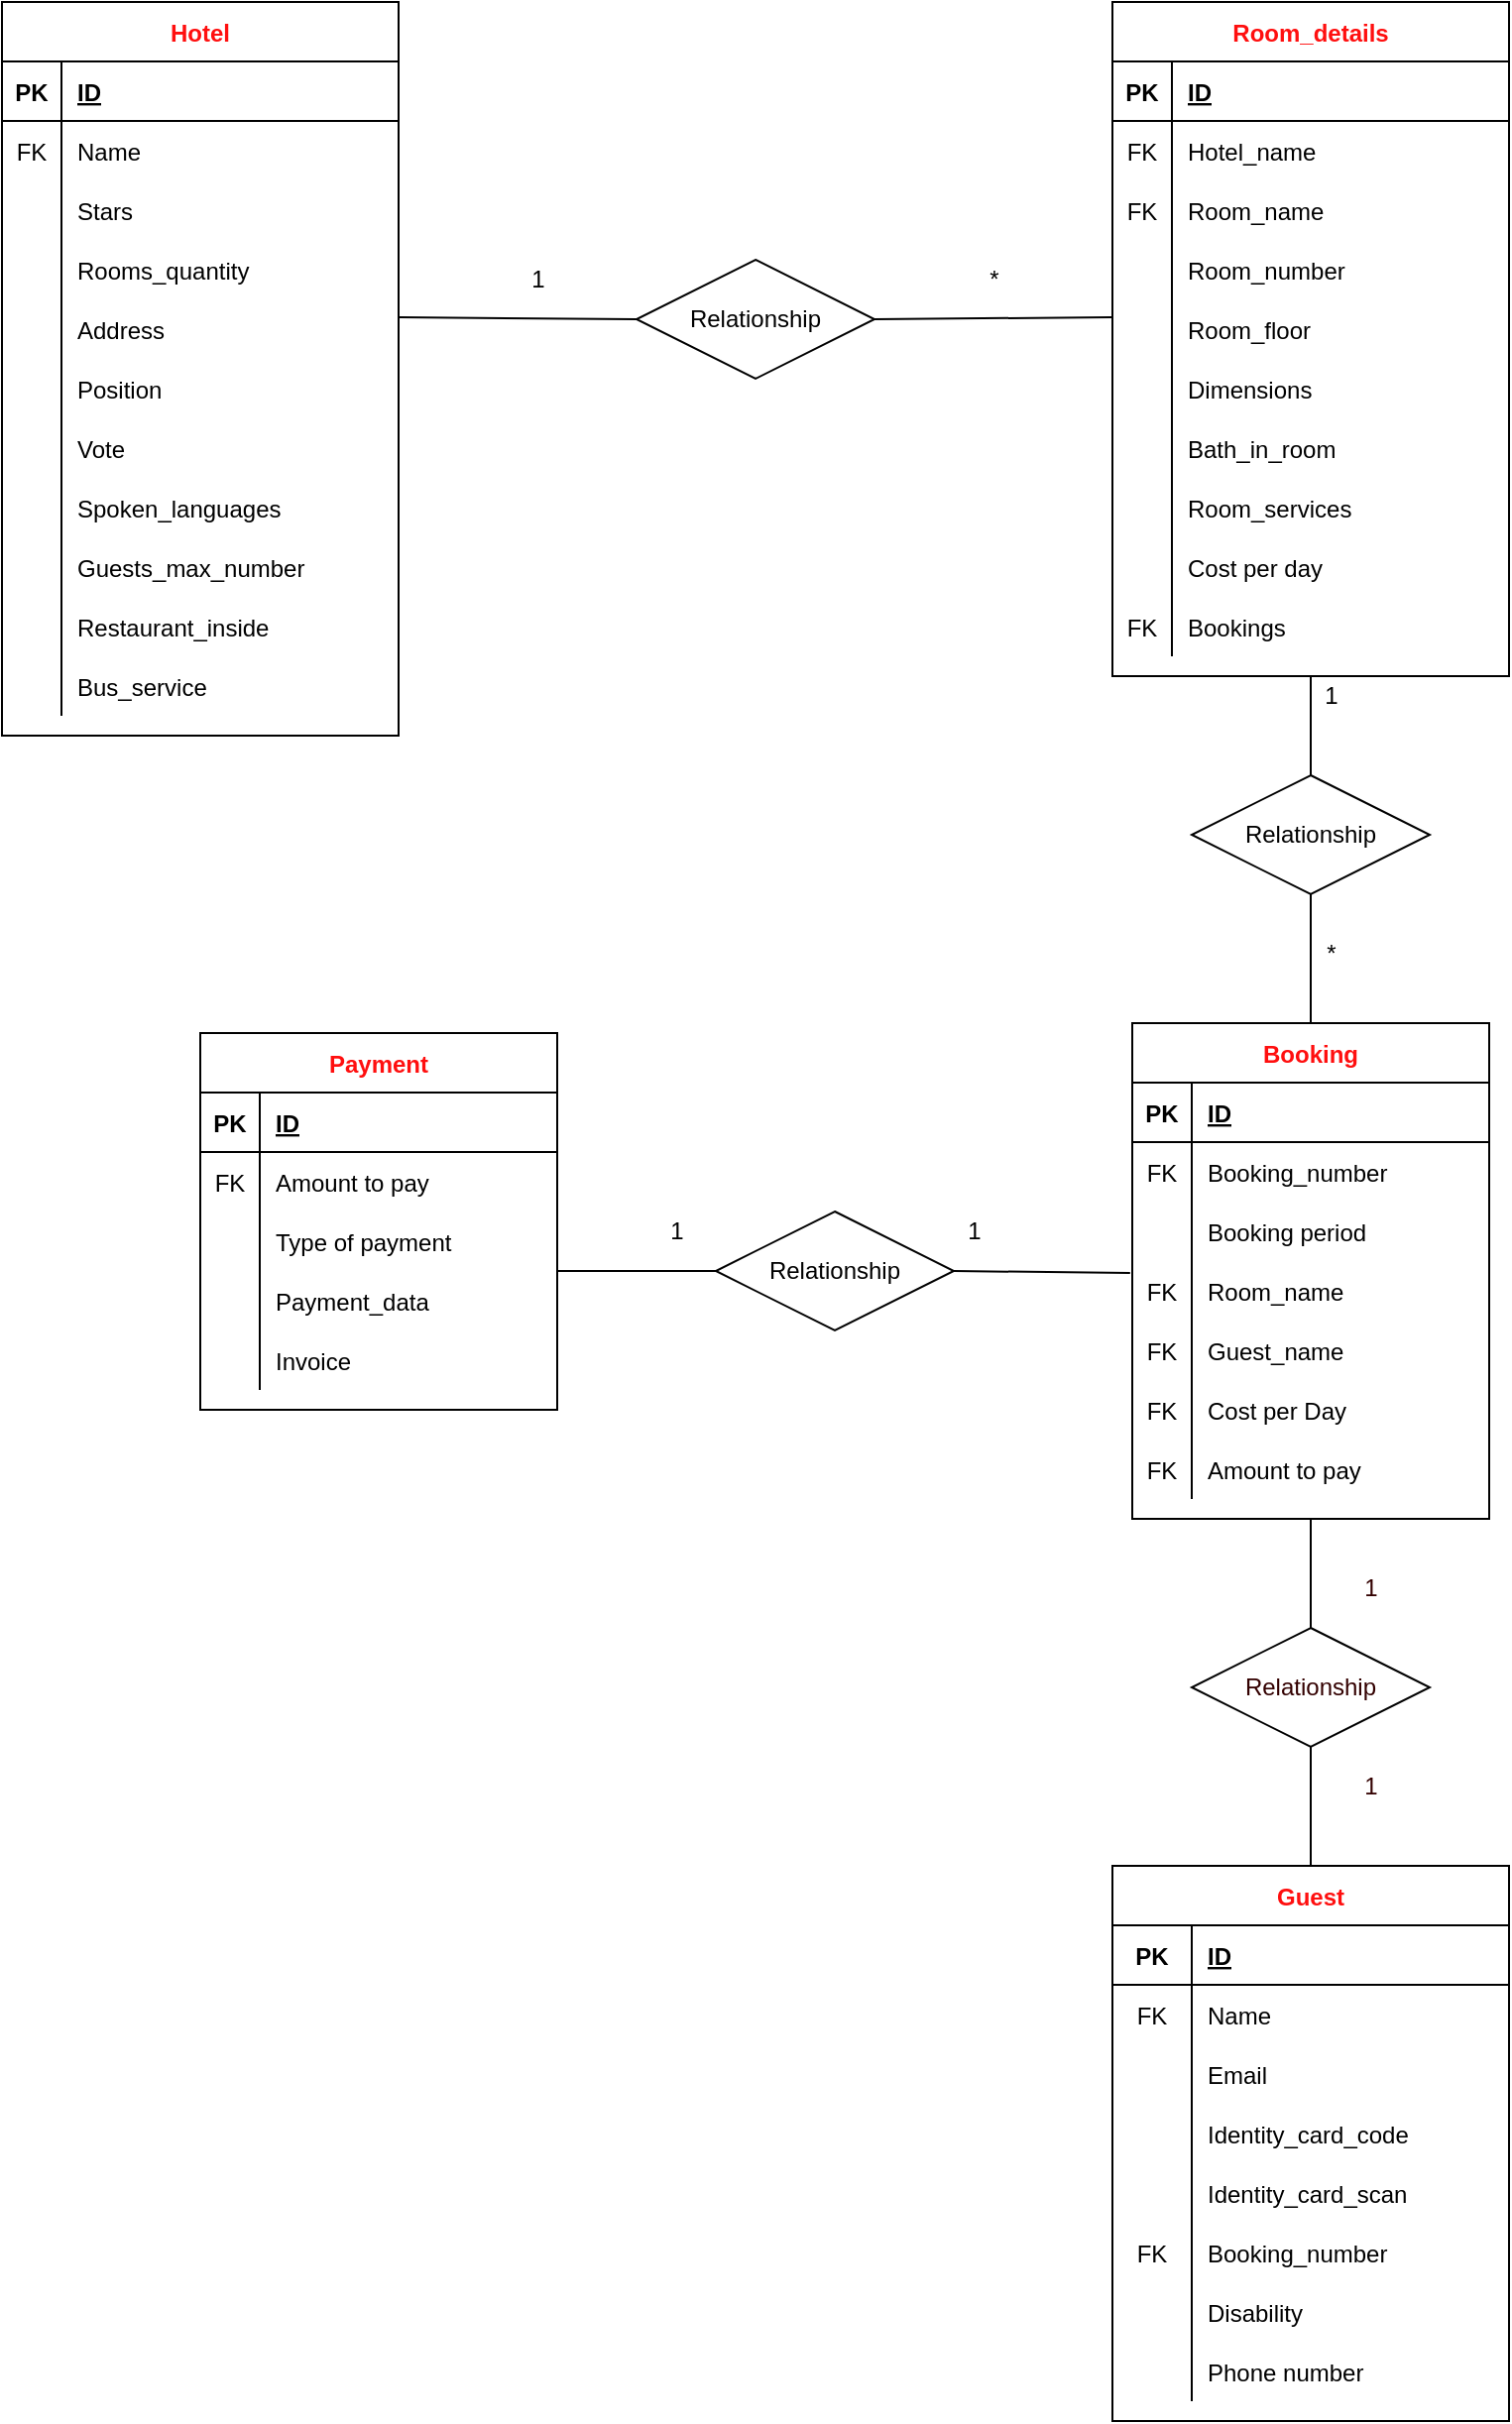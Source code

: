 <mxfile version="14.2.9" type="google"><diagram id="NxVf4llHokekEg0ol7ds" name="Page-1"><mxGraphModel dx="808" dy="635" grid="1" gridSize="10" guides="1" tooltips="1" connect="1" arrows="1" fold="1" page="1" pageScale="1" pageWidth="827" pageHeight="1169" math="0" shadow="0"><root><mxCell id="0"/><mxCell id="1" parent="0"/><mxCell id="30-Cv6k3GX9B3iFxKoe_-14" value="Hotel" style="shape=table;startSize=30;container=1;collapsible=1;childLayout=tableLayout;fixedRows=1;rowLines=0;fontStyle=1;align=center;resizeLast=1;fontColor=#FF0F0F;" vertex="1" parent="1"><mxGeometry x="40" y="160" width="200" height="370" as="geometry"/></mxCell><mxCell id="30-Cv6k3GX9B3iFxKoe_-15" value="" style="shape=partialRectangle;collapsible=0;dropTarget=0;pointerEvents=0;fillColor=none;top=0;left=0;bottom=1;right=0;points=[[0,0.5],[1,0.5]];portConstraint=eastwest;" vertex="1" parent="30-Cv6k3GX9B3iFxKoe_-14"><mxGeometry y="30" width="200" height="30" as="geometry"/></mxCell><mxCell id="30-Cv6k3GX9B3iFxKoe_-16" value="PK" style="shape=partialRectangle;connectable=0;fillColor=none;top=0;left=0;bottom=0;right=0;fontStyle=1;overflow=hidden;" vertex="1" parent="30-Cv6k3GX9B3iFxKoe_-15"><mxGeometry width="30" height="30" as="geometry"/></mxCell><mxCell id="30-Cv6k3GX9B3iFxKoe_-17" value="ID" style="shape=partialRectangle;connectable=0;fillColor=none;top=0;left=0;bottom=0;right=0;align=left;spacingLeft=6;fontStyle=5;overflow=hidden;" vertex="1" parent="30-Cv6k3GX9B3iFxKoe_-15"><mxGeometry x="30" width="170" height="30" as="geometry"/></mxCell><mxCell id="30-Cv6k3GX9B3iFxKoe_-18" value="" style="shape=partialRectangle;collapsible=0;dropTarget=0;pointerEvents=0;fillColor=none;top=0;left=0;bottom=0;right=0;points=[[0,0.5],[1,0.5]];portConstraint=eastwest;" vertex="1" parent="30-Cv6k3GX9B3iFxKoe_-14"><mxGeometry y="60" width="200" height="30" as="geometry"/></mxCell><mxCell id="30-Cv6k3GX9B3iFxKoe_-19" value="FK" style="shape=partialRectangle;connectable=0;fillColor=none;top=0;left=0;bottom=0;right=0;editable=1;overflow=hidden;" vertex="1" parent="30-Cv6k3GX9B3iFxKoe_-18"><mxGeometry width="30" height="30" as="geometry"/></mxCell><mxCell id="30-Cv6k3GX9B3iFxKoe_-20" value="Name" style="shape=partialRectangle;connectable=0;fillColor=none;top=0;left=0;bottom=0;right=0;align=left;spacingLeft=6;overflow=hidden;" vertex="1" parent="30-Cv6k3GX9B3iFxKoe_-18"><mxGeometry x="30" width="170" height="30" as="geometry"/></mxCell><mxCell id="30-Cv6k3GX9B3iFxKoe_-45" value="" style="shape=partialRectangle;collapsible=0;dropTarget=0;pointerEvents=0;fillColor=none;top=0;left=0;bottom=0;right=0;points=[[0,0.5],[1,0.5]];portConstraint=eastwest;" vertex="1" parent="30-Cv6k3GX9B3iFxKoe_-14"><mxGeometry y="90" width="200" height="30" as="geometry"/></mxCell><mxCell id="30-Cv6k3GX9B3iFxKoe_-46" value="" style="shape=partialRectangle;connectable=0;fillColor=none;top=0;left=0;bottom=0;right=0;editable=1;overflow=hidden;" vertex="1" parent="30-Cv6k3GX9B3iFxKoe_-45"><mxGeometry width="30" height="30" as="geometry"/></mxCell><mxCell id="30-Cv6k3GX9B3iFxKoe_-47" value="Stars" style="shape=partialRectangle;connectable=0;fillColor=none;top=0;left=0;bottom=0;right=0;align=left;spacingLeft=6;overflow=hidden;" vertex="1" parent="30-Cv6k3GX9B3iFxKoe_-45"><mxGeometry x="30" width="170" height="30" as="geometry"/></mxCell><mxCell id="30-Cv6k3GX9B3iFxKoe_-21" value="" style="shape=partialRectangle;collapsible=0;dropTarget=0;pointerEvents=0;fillColor=none;top=0;left=0;bottom=0;right=0;points=[[0,0.5],[1,0.5]];portConstraint=eastwest;" vertex="1" parent="30-Cv6k3GX9B3iFxKoe_-14"><mxGeometry y="120" width="200" height="30" as="geometry"/></mxCell><mxCell id="30-Cv6k3GX9B3iFxKoe_-22" value="" style="shape=partialRectangle;connectable=0;fillColor=none;top=0;left=0;bottom=0;right=0;editable=1;overflow=hidden;" vertex="1" parent="30-Cv6k3GX9B3iFxKoe_-21"><mxGeometry width="30" height="30" as="geometry"/></mxCell><mxCell id="30-Cv6k3GX9B3iFxKoe_-23" value="Rooms_quantity" style="shape=partialRectangle;connectable=0;fillColor=none;top=0;left=0;bottom=0;right=0;align=left;spacingLeft=6;overflow=hidden;" vertex="1" parent="30-Cv6k3GX9B3iFxKoe_-21"><mxGeometry x="30" width="170" height="30" as="geometry"/></mxCell><mxCell id="30-Cv6k3GX9B3iFxKoe_-24" value="" style="shape=partialRectangle;collapsible=0;dropTarget=0;pointerEvents=0;fillColor=none;top=0;left=0;bottom=0;right=0;points=[[0,0.5],[1,0.5]];portConstraint=eastwest;" vertex="1" parent="30-Cv6k3GX9B3iFxKoe_-14"><mxGeometry y="150" width="200" height="30" as="geometry"/></mxCell><mxCell id="30-Cv6k3GX9B3iFxKoe_-25" value="" style="shape=partialRectangle;connectable=0;fillColor=none;top=0;left=0;bottom=0;right=0;editable=1;overflow=hidden;" vertex="1" parent="30-Cv6k3GX9B3iFxKoe_-24"><mxGeometry width="30" height="30" as="geometry"/></mxCell><mxCell id="30-Cv6k3GX9B3iFxKoe_-26" value="Address" style="shape=partialRectangle;connectable=0;fillColor=none;top=0;left=0;bottom=0;right=0;align=left;spacingLeft=6;overflow=hidden;" vertex="1" parent="30-Cv6k3GX9B3iFxKoe_-24"><mxGeometry x="30" width="170" height="30" as="geometry"/></mxCell><mxCell id="30-Cv6k3GX9B3iFxKoe_-36" value="" style="shape=partialRectangle;collapsible=0;dropTarget=0;pointerEvents=0;fillColor=none;top=0;left=0;bottom=0;right=0;points=[[0,0.5],[1,0.5]];portConstraint=eastwest;" vertex="1" parent="30-Cv6k3GX9B3iFxKoe_-14"><mxGeometry y="180" width="200" height="30" as="geometry"/></mxCell><mxCell id="30-Cv6k3GX9B3iFxKoe_-37" value="" style="shape=partialRectangle;connectable=0;fillColor=none;top=0;left=0;bottom=0;right=0;editable=1;overflow=hidden;" vertex="1" parent="30-Cv6k3GX9B3iFxKoe_-36"><mxGeometry width="30" height="30" as="geometry"/></mxCell><mxCell id="30-Cv6k3GX9B3iFxKoe_-38" value="Position" style="shape=partialRectangle;connectable=0;fillColor=none;top=0;left=0;bottom=0;right=0;align=left;spacingLeft=6;overflow=hidden;" vertex="1" parent="30-Cv6k3GX9B3iFxKoe_-36"><mxGeometry x="30" width="170" height="30" as="geometry"/></mxCell><mxCell id="30-Cv6k3GX9B3iFxKoe_-27" value="" style="shape=partialRectangle;collapsible=0;dropTarget=0;pointerEvents=0;fillColor=none;top=0;left=0;bottom=0;right=0;points=[[0,0.5],[1,0.5]];portConstraint=eastwest;" vertex="1" parent="30-Cv6k3GX9B3iFxKoe_-14"><mxGeometry y="210" width="200" height="30" as="geometry"/></mxCell><mxCell id="30-Cv6k3GX9B3iFxKoe_-28" value="" style="shape=partialRectangle;connectable=0;fillColor=none;top=0;left=0;bottom=0;right=0;editable=1;overflow=hidden;" vertex="1" parent="30-Cv6k3GX9B3iFxKoe_-27"><mxGeometry width="30" height="30" as="geometry"/></mxCell><mxCell id="30-Cv6k3GX9B3iFxKoe_-29" value="Vote" style="shape=partialRectangle;connectable=0;fillColor=none;top=0;left=0;bottom=0;right=0;align=left;spacingLeft=6;overflow=hidden;" vertex="1" parent="30-Cv6k3GX9B3iFxKoe_-27"><mxGeometry x="30" width="170" height="30" as="geometry"/></mxCell><mxCell id="30-Cv6k3GX9B3iFxKoe_-30" value="" style="shape=partialRectangle;collapsible=0;dropTarget=0;pointerEvents=0;fillColor=none;top=0;left=0;bottom=0;right=0;points=[[0,0.5],[1,0.5]];portConstraint=eastwest;" vertex="1" parent="30-Cv6k3GX9B3iFxKoe_-14"><mxGeometry y="240" width="200" height="30" as="geometry"/></mxCell><mxCell id="30-Cv6k3GX9B3iFxKoe_-31" value="" style="shape=partialRectangle;connectable=0;fillColor=none;top=0;left=0;bottom=0;right=0;editable=1;overflow=hidden;" vertex="1" parent="30-Cv6k3GX9B3iFxKoe_-30"><mxGeometry width="30" height="30" as="geometry"/></mxCell><mxCell id="30-Cv6k3GX9B3iFxKoe_-32" value="Spoken_languages" style="shape=partialRectangle;connectable=0;fillColor=none;top=0;left=0;bottom=0;right=0;align=left;spacingLeft=6;overflow=hidden;" vertex="1" parent="30-Cv6k3GX9B3iFxKoe_-30"><mxGeometry x="30" width="170" height="30" as="geometry"/></mxCell><mxCell id="30-Cv6k3GX9B3iFxKoe_-33" value="" style="shape=partialRectangle;collapsible=0;dropTarget=0;pointerEvents=0;fillColor=none;top=0;left=0;bottom=0;right=0;points=[[0,0.5],[1,0.5]];portConstraint=eastwest;" vertex="1" parent="30-Cv6k3GX9B3iFxKoe_-14"><mxGeometry y="270" width="200" height="30" as="geometry"/></mxCell><mxCell id="30-Cv6k3GX9B3iFxKoe_-34" value="" style="shape=partialRectangle;connectable=0;fillColor=none;top=0;left=0;bottom=0;right=0;editable=1;overflow=hidden;" vertex="1" parent="30-Cv6k3GX9B3iFxKoe_-33"><mxGeometry width="30" height="30" as="geometry"/></mxCell><mxCell id="30-Cv6k3GX9B3iFxKoe_-35" value="Guests_max_number" style="shape=partialRectangle;connectable=0;fillColor=none;top=0;left=0;bottom=0;right=0;align=left;spacingLeft=6;overflow=hidden;" vertex="1" parent="30-Cv6k3GX9B3iFxKoe_-33"><mxGeometry x="30" width="170" height="30" as="geometry"/></mxCell><mxCell id="30-Cv6k3GX9B3iFxKoe_-39" value="" style="shape=partialRectangle;collapsible=0;dropTarget=0;pointerEvents=0;fillColor=none;top=0;left=0;bottom=0;right=0;points=[[0,0.5],[1,0.5]];portConstraint=eastwest;" vertex="1" parent="30-Cv6k3GX9B3iFxKoe_-14"><mxGeometry y="300" width="200" height="30" as="geometry"/></mxCell><mxCell id="30-Cv6k3GX9B3iFxKoe_-40" value="" style="shape=partialRectangle;connectable=0;fillColor=none;top=0;left=0;bottom=0;right=0;editable=1;overflow=hidden;" vertex="1" parent="30-Cv6k3GX9B3iFxKoe_-39"><mxGeometry width="30" height="30" as="geometry"/></mxCell><mxCell id="30-Cv6k3GX9B3iFxKoe_-41" value="Restaurant_inside" style="shape=partialRectangle;connectable=0;fillColor=none;top=0;left=0;bottom=0;right=0;align=left;spacingLeft=6;overflow=hidden;" vertex="1" parent="30-Cv6k3GX9B3iFxKoe_-39"><mxGeometry x="30" width="170" height="30" as="geometry"/></mxCell><mxCell id="30-Cv6k3GX9B3iFxKoe_-42" value="" style="shape=partialRectangle;collapsible=0;dropTarget=0;pointerEvents=0;fillColor=none;top=0;left=0;bottom=0;right=0;points=[[0,0.5],[1,0.5]];portConstraint=eastwest;" vertex="1" parent="30-Cv6k3GX9B3iFxKoe_-14"><mxGeometry y="330" width="200" height="30" as="geometry"/></mxCell><mxCell id="30-Cv6k3GX9B3iFxKoe_-43" value="" style="shape=partialRectangle;connectable=0;fillColor=none;top=0;left=0;bottom=0;right=0;editable=1;overflow=hidden;" vertex="1" parent="30-Cv6k3GX9B3iFxKoe_-42"><mxGeometry width="30" height="30" as="geometry"/></mxCell><mxCell id="30-Cv6k3GX9B3iFxKoe_-44" value="Bus_service" style="shape=partialRectangle;connectable=0;fillColor=none;top=0;left=0;bottom=0;right=0;align=left;spacingLeft=6;overflow=hidden;" vertex="1" parent="30-Cv6k3GX9B3iFxKoe_-42"><mxGeometry x="30" width="170" height="30" as="geometry"/></mxCell><mxCell id="30-Cv6k3GX9B3iFxKoe_-108" style="edgeStyle=none;rounded=0;orthogonalLoop=1;jettySize=auto;html=1;exitX=0.5;exitY=1;exitDx=0;exitDy=0;entryX=0.5;entryY=0;entryDx=0;entryDy=0;endArrow=none;endFill=0;" edge="1" parent="1" source="30-Cv6k3GX9B3iFxKoe_-48" target="30-Cv6k3GX9B3iFxKoe_-107"><mxGeometry relative="1" as="geometry"/></mxCell><mxCell id="30-Cv6k3GX9B3iFxKoe_-48" value="Room_details" style="shape=table;startSize=30;container=1;collapsible=1;childLayout=tableLayout;fixedRows=1;rowLines=0;fontStyle=1;align=center;resizeLast=1;fontColor=#FF0F0F;" vertex="1" parent="1"><mxGeometry x="600" y="160" width="200" height="340" as="geometry"/></mxCell><mxCell id="30-Cv6k3GX9B3iFxKoe_-49" value="" style="shape=partialRectangle;collapsible=0;dropTarget=0;pointerEvents=0;fillColor=none;top=0;left=0;bottom=1;right=0;points=[[0,0.5],[1,0.5]];portConstraint=eastwest;" vertex="1" parent="30-Cv6k3GX9B3iFxKoe_-48"><mxGeometry y="30" width="200" height="30" as="geometry"/></mxCell><mxCell id="30-Cv6k3GX9B3iFxKoe_-50" value="PK" style="shape=partialRectangle;connectable=0;fillColor=none;top=0;left=0;bottom=0;right=0;fontStyle=1;overflow=hidden;" vertex="1" parent="30-Cv6k3GX9B3iFxKoe_-49"><mxGeometry width="30" height="30" as="geometry"/></mxCell><mxCell id="30-Cv6k3GX9B3iFxKoe_-51" value="ID" style="shape=partialRectangle;connectable=0;fillColor=none;top=0;left=0;bottom=0;right=0;align=left;spacingLeft=6;fontStyle=5;overflow=hidden;" vertex="1" parent="30-Cv6k3GX9B3iFxKoe_-49"><mxGeometry x="30" width="170" height="30" as="geometry"/></mxCell><mxCell id="30-Cv6k3GX9B3iFxKoe_-52" value="" style="shape=partialRectangle;collapsible=0;dropTarget=0;pointerEvents=0;fillColor=none;top=0;left=0;bottom=0;right=0;points=[[0,0.5],[1,0.5]];portConstraint=eastwest;" vertex="1" parent="30-Cv6k3GX9B3iFxKoe_-48"><mxGeometry y="60" width="200" height="30" as="geometry"/></mxCell><mxCell id="30-Cv6k3GX9B3iFxKoe_-53" value="FK" style="shape=partialRectangle;connectable=0;fillColor=none;top=0;left=0;bottom=0;right=0;editable=1;overflow=hidden;" vertex="1" parent="30-Cv6k3GX9B3iFxKoe_-52"><mxGeometry width="30" height="30" as="geometry"/></mxCell><mxCell id="30-Cv6k3GX9B3iFxKoe_-54" value="Hotel_name" style="shape=partialRectangle;connectable=0;fillColor=none;top=0;left=0;bottom=0;right=0;align=left;spacingLeft=6;overflow=hidden;" vertex="1" parent="30-Cv6k3GX9B3iFxKoe_-52"><mxGeometry x="30" width="170" height="30" as="geometry"/></mxCell><mxCell id="30-Cv6k3GX9B3iFxKoe_-55" value="" style="shape=partialRectangle;collapsible=0;dropTarget=0;pointerEvents=0;fillColor=none;top=0;left=0;bottom=0;right=0;points=[[0,0.5],[1,0.5]];portConstraint=eastwest;" vertex="1" parent="30-Cv6k3GX9B3iFxKoe_-48"><mxGeometry y="90" width="200" height="30" as="geometry"/></mxCell><mxCell id="30-Cv6k3GX9B3iFxKoe_-56" value="FK" style="shape=partialRectangle;connectable=0;fillColor=none;top=0;left=0;bottom=0;right=0;editable=1;overflow=hidden;" vertex="1" parent="30-Cv6k3GX9B3iFxKoe_-55"><mxGeometry width="30" height="30" as="geometry"/></mxCell><mxCell id="30-Cv6k3GX9B3iFxKoe_-57" value="Room_name" style="shape=partialRectangle;connectable=0;fillColor=none;top=0;left=0;bottom=0;right=0;align=left;spacingLeft=6;overflow=hidden;" vertex="1" parent="30-Cv6k3GX9B3iFxKoe_-55"><mxGeometry x="30" width="170" height="30" as="geometry"/></mxCell><mxCell id="30-Cv6k3GX9B3iFxKoe_-58" value="" style="shape=partialRectangle;collapsible=0;dropTarget=0;pointerEvents=0;fillColor=none;top=0;left=0;bottom=0;right=0;points=[[0,0.5],[1,0.5]];portConstraint=eastwest;" vertex="1" parent="30-Cv6k3GX9B3iFxKoe_-48"><mxGeometry y="120" width="200" height="30" as="geometry"/></mxCell><mxCell id="30-Cv6k3GX9B3iFxKoe_-59" value="" style="shape=partialRectangle;connectable=0;fillColor=none;top=0;left=0;bottom=0;right=0;editable=1;overflow=hidden;" vertex="1" parent="30-Cv6k3GX9B3iFxKoe_-58"><mxGeometry width="30" height="30" as="geometry"/></mxCell><mxCell id="30-Cv6k3GX9B3iFxKoe_-60" value="Room_number" style="shape=partialRectangle;connectable=0;fillColor=none;top=0;left=0;bottom=0;right=0;align=left;spacingLeft=6;overflow=hidden;" vertex="1" parent="30-Cv6k3GX9B3iFxKoe_-58"><mxGeometry x="30" width="170" height="30" as="geometry"/></mxCell><mxCell id="30-Cv6k3GX9B3iFxKoe_-61" value="" style="shape=partialRectangle;collapsible=0;dropTarget=0;pointerEvents=0;fillColor=none;top=0;left=0;bottom=0;right=0;points=[[0,0.5],[1,0.5]];portConstraint=eastwest;" vertex="1" parent="30-Cv6k3GX9B3iFxKoe_-48"><mxGeometry y="150" width="200" height="30" as="geometry"/></mxCell><mxCell id="30-Cv6k3GX9B3iFxKoe_-62" value="" style="shape=partialRectangle;connectable=0;fillColor=none;top=0;left=0;bottom=0;right=0;editable=1;overflow=hidden;" vertex="1" parent="30-Cv6k3GX9B3iFxKoe_-61"><mxGeometry width="30" height="30" as="geometry"/></mxCell><mxCell id="30-Cv6k3GX9B3iFxKoe_-63" value="Room_floor" style="shape=partialRectangle;connectable=0;fillColor=none;top=0;left=0;bottom=0;right=0;align=left;spacingLeft=6;overflow=hidden;" vertex="1" parent="30-Cv6k3GX9B3iFxKoe_-61"><mxGeometry x="30" width="170" height="30" as="geometry"/></mxCell><mxCell id="30-Cv6k3GX9B3iFxKoe_-64" value="" style="shape=partialRectangle;collapsible=0;dropTarget=0;pointerEvents=0;fillColor=none;top=0;left=0;bottom=0;right=0;points=[[0,0.5],[1,0.5]];portConstraint=eastwest;" vertex="1" parent="30-Cv6k3GX9B3iFxKoe_-48"><mxGeometry y="180" width="200" height="30" as="geometry"/></mxCell><mxCell id="30-Cv6k3GX9B3iFxKoe_-65" value="" style="shape=partialRectangle;connectable=0;fillColor=none;top=0;left=0;bottom=0;right=0;editable=1;overflow=hidden;" vertex="1" parent="30-Cv6k3GX9B3iFxKoe_-64"><mxGeometry width="30" height="30" as="geometry"/></mxCell><mxCell id="30-Cv6k3GX9B3iFxKoe_-66" value="Dimensions" style="shape=partialRectangle;connectable=0;fillColor=none;top=0;left=0;bottom=0;right=0;align=left;spacingLeft=6;overflow=hidden;" vertex="1" parent="30-Cv6k3GX9B3iFxKoe_-64"><mxGeometry x="30" width="170" height="30" as="geometry"/></mxCell><mxCell id="30-Cv6k3GX9B3iFxKoe_-67" value="" style="shape=partialRectangle;collapsible=0;dropTarget=0;pointerEvents=0;fillColor=none;top=0;left=0;bottom=0;right=0;points=[[0,0.5],[1,0.5]];portConstraint=eastwest;" vertex="1" parent="30-Cv6k3GX9B3iFxKoe_-48"><mxGeometry y="210" width="200" height="30" as="geometry"/></mxCell><mxCell id="30-Cv6k3GX9B3iFxKoe_-68" value="" style="shape=partialRectangle;connectable=0;fillColor=none;top=0;left=0;bottom=0;right=0;editable=1;overflow=hidden;" vertex="1" parent="30-Cv6k3GX9B3iFxKoe_-67"><mxGeometry width="30" height="30" as="geometry"/></mxCell><mxCell id="30-Cv6k3GX9B3iFxKoe_-69" value="Bath_in_room" style="shape=partialRectangle;connectable=0;fillColor=none;top=0;left=0;bottom=0;right=0;align=left;spacingLeft=6;overflow=hidden;" vertex="1" parent="30-Cv6k3GX9B3iFxKoe_-67"><mxGeometry x="30" width="170" height="30" as="geometry"/></mxCell><mxCell id="30-Cv6k3GX9B3iFxKoe_-70" value="" style="shape=partialRectangle;collapsible=0;dropTarget=0;pointerEvents=0;fillColor=none;top=0;left=0;bottom=0;right=0;points=[[0,0.5],[1,0.5]];portConstraint=eastwest;" vertex="1" parent="30-Cv6k3GX9B3iFxKoe_-48"><mxGeometry y="240" width="200" height="30" as="geometry"/></mxCell><mxCell id="30-Cv6k3GX9B3iFxKoe_-71" value="" style="shape=partialRectangle;connectable=0;fillColor=none;top=0;left=0;bottom=0;right=0;editable=1;overflow=hidden;" vertex="1" parent="30-Cv6k3GX9B3iFxKoe_-70"><mxGeometry width="30" height="30" as="geometry"/></mxCell><mxCell id="30-Cv6k3GX9B3iFxKoe_-72" value="Room_services" style="shape=partialRectangle;connectable=0;fillColor=none;top=0;left=0;bottom=0;right=0;align=left;spacingLeft=6;overflow=hidden;" vertex="1" parent="30-Cv6k3GX9B3iFxKoe_-70"><mxGeometry x="30" width="170" height="30" as="geometry"/></mxCell><mxCell id="30-Cv6k3GX9B3iFxKoe_-173" value="" style="shape=partialRectangle;collapsible=0;dropTarget=0;pointerEvents=0;fillColor=none;top=0;left=0;bottom=0;right=0;points=[[0,0.5],[1,0.5]];portConstraint=eastwest;" vertex="1" parent="30-Cv6k3GX9B3iFxKoe_-48"><mxGeometry y="270" width="200" height="30" as="geometry"/></mxCell><mxCell id="30-Cv6k3GX9B3iFxKoe_-174" value="" style="shape=partialRectangle;connectable=0;fillColor=none;top=0;left=0;bottom=0;right=0;editable=1;overflow=hidden;" vertex="1" parent="30-Cv6k3GX9B3iFxKoe_-173"><mxGeometry width="30" height="30" as="geometry"/></mxCell><mxCell id="30-Cv6k3GX9B3iFxKoe_-175" value="Cost per day" style="shape=partialRectangle;connectable=0;fillColor=none;top=0;left=0;bottom=0;right=0;align=left;spacingLeft=6;overflow=hidden;" vertex="1" parent="30-Cv6k3GX9B3iFxKoe_-173"><mxGeometry x="30" width="170" height="30" as="geometry"/></mxCell><mxCell id="30-Cv6k3GX9B3iFxKoe_-79" value="" style="shape=partialRectangle;collapsible=0;dropTarget=0;pointerEvents=0;fillColor=none;top=0;left=0;bottom=0;right=0;points=[[0,0.5],[1,0.5]];portConstraint=eastwest;" vertex="1" parent="30-Cv6k3GX9B3iFxKoe_-48"><mxGeometry y="300" width="200" height="30" as="geometry"/></mxCell><mxCell id="30-Cv6k3GX9B3iFxKoe_-80" value="FK" style="shape=partialRectangle;connectable=0;fillColor=none;top=0;left=0;bottom=0;right=0;editable=1;overflow=hidden;" vertex="1" parent="30-Cv6k3GX9B3iFxKoe_-79"><mxGeometry width="30" height="30" as="geometry"/></mxCell><mxCell id="30-Cv6k3GX9B3iFxKoe_-81" value="Bookings" style="shape=partialRectangle;connectable=0;fillColor=none;top=0;left=0;bottom=0;right=0;align=left;spacingLeft=6;overflow=hidden;" vertex="1" parent="30-Cv6k3GX9B3iFxKoe_-79"><mxGeometry x="30" width="170" height="30" as="geometry"/></mxCell><mxCell id="30-Cv6k3GX9B3iFxKoe_-76" style="edgeStyle=none;rounded=0;orthogonalLoop=1;jettySize=auto;html=1;exitX=1;exitY=0.5;exitDx=0;exitDy=0;endArrow=none;endFill=0;" edge="1" parent="1" source="30-Cv6k3GX9B3iFxKoe_-73"><mxGeometry relative="1" as="geometry"><mxPoint x="600" y="319" as="targetPoint"/></mxGeometry></mxCell><mxCell id="30-Cv6k3GX9B3iFxKoe_-89" style="edgeStyle=none;rounded=0;orthogonalLoop=1;jettySize=auto;html=1;exitX=0;exitY=0.5;exitDx=0;exitDy=0;endArrow=none;endFill=0;" edge="1" parent="1" source="30-Cv6k3GX9B3iFxKoe_-73"><mxGeometry relative="1" as="geometry"><mxPoint x="240" y="319" as="targetPoint"/></mxGeometry></mxCell><mxCell id="30-Cv6k3GX9B3iFxKoe_-73" value="Relationship" style="shape=rhombus;perimeter=rhombusPerimeter;whiteSpace=wrap;html=1;align=center;" vertex="1" parent="1"><mxGeometry x="360" y="290" width="120" height="60" as="geometry"/></mxCell><mxCell id="30-Cv6k3GX9B3iFxKoe_-78" value="*" style="text;html=1;align=center;verticalAlign=middle;resizable=0;points=[];autosize=1;" vertex="1" parent="1"><mxGeometry x="530" y="290" width="20" height="20" as="geometry"/></mxCell><mxCell id="30-Cv6k3GX9B3iFxKoe_-82" value="1" style="text;html=1;align=center;verticalAlign=middle;resizable=0;points=[];autosize=1;" vertex="1" parent="1"><mxGeometry x="300" y="290" width="20" height="20" as="geometry"/></mxCell><mxCell id="30-Cv6k3GX9B3iFxKoe_-93" value="Guest" style="shape=table;startSize=30;container=1;collapsible=1;childLayout=tableLayout;fixedRows=1;rowLines=0;fontStyle=1;align=center;resizeLast=1;fontColor=#FF0F0F;" vertex="1" parent="1"><mxGeometry x="600" y="1100" width="200" height="280" as="geometry"/></mxCell><mxCell id="30-Cv6k3GX9B3iFxKoe_-94" value="" style="shape=partialRectangle;collapsible=0;dropTarget=0;pointerEvents=0;fillColor=none;top=0;left=0;bottom=1;right=0;points=[[0,0.5],[1,0.5]];portConstraint=eastwest;" vertex="1" parent="30-Cv6k3GX9B3iFxKoe_-93"><mxGeometry y="30" width="200" height="30" as="geometry"/></mxCell><mxCell id="30-Cv6k3GX9B3iFxKoe_-95" value="PK" style="shape=partialRectangle;connectable=0;fillColor=none;top=0;left=0;bottom=0;right=0;fontStyle=1;overflow=hidden;" vertex="1" parent="30-Cv6k3GX9B3iFxKoe_-94"><mxGeometry width="40" height="30" as="geometry"/></mxCell><mxCell id="30-Cv6k3GX9B3iFxKoe_-96" value="ID" style="shape=partialRectangle;connectable=0;fillColor=none;top=0;left=0;bottom=0;right=0;align=left;spacingLeft=6;fontStyle=5;overflow=hidden;" vertex="1" parent="30-Cv6k3GX9B3iFxKoe_-94"><mxGeometry x="40" width="160" height="30" as="geometry"/></mxCell><mxCell id="30-Cv6k3GX9B3iFxKoe_-97" value="" style="shape=partialRectangle;collapsible=0;dropTarget=0;pointerEvents=0;fillColor=none;top=0;left=0;bottom=0;right=0;points=[[0,0.5],[1,0.5]];portConstraint=eastwest;" vertex="1" parent="30-Cv6k3GX9B3iFxKoe_-93"><mxGeometry y="60" width="200" height="30" as="geometry"/></mxCell><mxCell id="30-Cv6k3GX9B3iFxKoe_-98" value="FK" style="shape=partialRectangle;connectable=0;fillColor=none;top=0;left=0;bottom=0;right=0;editable=1;overflow=hidden;" vertex="1" parent="30-Cv6k3GX9B3iFxKoe_-97"><mxGeometry width="40" height="30" as="geometry"/></mxCell><mxCell id="30-Cv6k3GX9B3iFxKoe_-99" value="Name" style="shape=partialRectangle;connectable=0;fillColor=none;top=0;left=0;bottom=0;right=0;align=left;spacingLeft=6;overflow=hidden;" vertex="1" parent="30-Cv6k3GX9B3iFxKoe_-97"><mxGeometry x="40" width="160" height="30" as="geometry"/></mxCell><mxCell id="30-Cv6k3GX9B3iFxKoe_-150" value="" style="shape=partialRectangle;collapsible=0;dropTarget=0;pointerEvents=0;fillColor=none;top=0;left=0;bottom=0;right=0;points=[[0,0.5],[1,0.5]];portConstraint=eastwest;" vertex="1" parent="30-Cv6k3GX9B3iFxKoe_-93"><mxGeometry y="90" width="200" height="30" as="geometry"/></mxCell><mxCell id="30-Cv6k3GX9B3iFxKoe_-151" value="" style="shape=partialRectangle;connectable=0;fillColor=none;top=0;left=0;bottom=0;right=0;editable=1;overflow=hidden;" vertex="1" parent="30-Cv6k3GX9B3iFxKoe_-150"><mxGeometry width="40" height="30" as="geometry"/></mxCell><mxCell id="30-Cv6k3GX9B3iFxKoe_-152" value="Email" style="shape=partialRectangle;connectable=0;fillColor=none;top=0;left=0;bottom=0;right=0;align=left;spacingLeft=6;overflow=hidden;" vertex="1" parent="30-Cv6k3GX9B3iFxKoe_-150"><mxGeometry x="40" width="160" height="30" as="geometry"/></mxCell><mxCell id="30-Cv6k3GX9B3iFxKoe_-100" value="" style="shape=partialRectangle;collapsible=0;dropTarget=0;pointerEvents=0;fillColor=none;top=0;left=0;bottom=0;right=0;points=[[0,0.5],[1,0.5]];portConstraint=eastwest;" vertex="1" parent="30-Cv6k3GX9B3iFxKoe_-93"><mxGeometry y="120" width="200" height="30" as="geometry"/></mxCell><mxCell id="30-Cv6k3GX9B3iFxKoe_-101" value="" style="shape=partialRectangle;connectable=0;fillColor=none;top=0;left=0;bottom=0;right=0;editable=1;overflow=hidden;" vertex="1" parent="30-Cv6k3GX9B3iFxKoe_-100"><mxGeometry width="40" height="30" as="geometry"/></mxCell><mxCell id="30-Cv6k3GX9B3iFxKoe_-102" value="Identity_card_code" style="shape=partialRectangle;connectable=0;fillColor=none;top=0;left=0;bottom=0;right=0;align=left;spacingLeft=6;overflow=hidden;" vertex="1" parent="30-Cv6k3GX9B3iFxKoe_-100"><mxGeometry x="40" width="160" height="30" as="geometry"/></mxCell><mxCell id="30-Cv6k3GX9B3iFxKoe_-191" value="" style="shape=partialRectangle;collapsible=0;dropTarget=0;pointerEvents=0;fillColor=none;top=0;left=0;bottom=0;right=0;points=[[0,0.5],[1,0.5]];portConstraint=eastwest;" vertex="1" parent="30-Cv6k3GX9B3iFxKoe_-93"><mxGeometry y="150" width="200" height="30" as="geometry"/></mxCell><mxCell id="30-Cv6k3GX9B3iFxKoe_-192" value="" style="shape=partialRectangle;connectable=0;fillColor=none;top=0;left=0;bottom=0;right=0;editable=1;overflow=hidden;" vertex="1" parent="30-Cv6k3GX9B3iFxKoe_-191"><mxGeometry width="40" height="30" as="geometry"/></mxCell><mxCell id="30-Cv6k3GX9B3iFxKoe_-193" value="Identity_card_scan" style="shape=partialRectangle;connectable=0;fillColor=none;top=0;left=0;bottom=0;right=0;align=left;spacingLeft=6;overflow=hidden;" vertex="1" parent="30-Cv6k3GX9B3iFxKoe_-191"><mxGeometry x="40" width="160" height="30" as="geometry"/></mxCell><mxCell id="30-Cv6k3GX9B3iFxKoe_-103" value="" style="shape=partialRectangle;collapsible=0;dropTarget=0;pointerEvents=0;fillColor=none;top=0;left=0;bottom=0;right=0;points=[[0,0.5],[1,0.5]];portConstraint=eastwest;" vertex="1" parent="30-Cv6k3GX9B3iFxKoe_-93"><mxGeometry y="180" width="200" height="30" as="geometry"/></mxCell><mxCell id="30-Cv6k3GX9B3iFxKoe_-104" value="FK" style="shape=partialRectangle;connectable=0;fillColor=none;top=0;left=0;bottom=0;right=0;editable=1;overflow=hidden;" vertex="1" parent="30-Cv6k3GX9B3iFxKoe_-103"><mxGeometry width="40" height="30" as="geometry"/></mxCell><mxCell id="30-Cv6k3GX9B3iFxKoe_-105" value="Booking_number" style="shape=partialRectangle;connectable=0;fillColor=none;top=0;left=0;bottom=0;right=0;align=left;spacingLeft=6;overflow=hidden;" vertex="1" parent="30-Cv6k3GX9B3iFxKoe_-103"><mxGeometry x="40" width="160" height="30" as="geometry"/></mxCell><mxCell id="30-Cv6k3GX9B3iFxKoe_-112" value="" style="shape=partialRectangle;collapsible=0;dropTarget=0;pointerEvents=0;fillColor=none;top=0;left=0;bottom=0;right=0;points=[[0,0.5],[1,0.5]];portConstraint=eastwest;" vertex="1" parent="30-Cv6k3GX9B3iFxKoe_-93"><mxGeometry y="210" width="200" height="30" as="geometry"/></mxCell><mxCell id="30-Cv6k3GX9B3iFxKoe_-113" value="" style="shape=partialRectangle;connectable=0;fillColor=none;top=0;left=0;bottom=0;right=0;editable=1;overflow=hidden;" vertex="1" parent="30-Cv6k3GX9B3iFxKoe_-112"><mxGeometry width="40" height="30" as="geometry"/></mxCell><mxCell id="30-Cv6k3GX9B3iFxKoe_-114" value="Disability" style="shape=partialRectangle;connectable=0;fillColor=none;top=0;left=0;bottom=0;right=0;align=left;spacingLeft=6;overflow=hidden;" vertex="1" parent="30-Cv6k3GX9B3iFxKoe_-112"><mxGeometry x="40" width="160" height="30" as="geometry"/></mxCell><mxCell id="30-Cv6k3GX9B3iFxKoe_-194" value="" style="shape=partialRectangle;collapsible=0;dropTarget=0;pointerEvents=0;fillColor=none;top=0;left=0;bottom=0;right=0;points=[[0,0.5],[1,0.5]];portConstraint=eastwest;" vertex="1" parent="30-Cv6k3GX9B3iFxKoe_-93"><mxGeometry y="240" width="200" height="30" as="geometry"/></mxCell><mxCell id="30-Cv6k3GX9B3iFxKoe_-195" value="" style="shape=partialRectangle;connectable=0;fillColor=none;top=0;left=0;bottom=0;right=0;editable=1;overflow=hidden;" vertex="1" parent="30-Cv6k3GX9B3iFxKoe_-194"><mxGeometry width="40" height="30" as="geometry"/></mxCell><mxCell id="30-Cv6k3GX9B3iFxKoe_-196" value="Phone number" style="shape=partialRectangle;connectable=0;fillColor=none;top=0;left=0;bottom=0;right=0;align=left;spacingLeft=6;overflow=hidden;" vertex="1" parent="30-Cv6k3GX9B3iFxKoe_-194"><mxGeometry x="40" width="160" height="30" as="geometry"/></mxCell><mxCell id="30-Cv6k3GX9B3iFxKoe_-185" style="edgeStyle=none;rounded=0;orthogonalLoop=1;jettySize=auto;html=1;exitX=0.5;exitY=1;exitDx=0;exitDy=0;entryX=0.5;entryY=0;entryDx=0;entryDy=0;endArrow=none;endFill=0;fontColor=#FF0F0F;" edge="1" parent="1" source="30-Cv6k3GX9B3iFxKoe_-107" target="30-Cv6k3GX9B3iFxKoe_-157"><mxGeometry relative="1" as="geometry"/></mxCell><mxCell id="30-Cv6k3GX9B3iFxKoe_-107" value="Relationship" style="shape=rhombus;perimeter=rhombusPerimeter;whiteSpace=wrap;html=1;align=center;" vertex="1" parent="1"><mxGeometry x="640" y="550" width="120" height="60" as="geometry"/></mxCell><mxCell id="30-Cv6k3GX9B3iFxKoe_-110" value="1" style="text;html=1;align=center;verticalAlign=middle;resizable=0;points=[];autosize=1;" vertex="1" parent="1"><mxGeometry x="700" y="500" width="20" height="20" as="geometry"/></mxCell><mxCell id="30-Cv6k3GX9B3iFxKoe_-111" value="*" style="text;html=1;align=center;verticalAlign=middle;resizable=0;points=[];autosize=1;" vertex="1" parent="1"><mxGeometry x="700" y="630" width="20" height="20" as="geometry"/></mxCell><mxCell id="30-Cv6k3GX9B3iFxKoe_-118" value="Payment" style="shape=table;startSize=30;container=1;collapsible=1;childLayout=tableLayout;fixedRows=1;rowLines=0;fontStyle=1;align=center;resizeLast=1;fontColor=#FF0F0F;" vertex="1" parent="1"><mxGeometry x="140" y="680" width="180" height="190" as="geometry"/></mxCell><mxCell id="30-Cv6k3GX9B3iFxKoe_-119" value="" style="shape=partialRectangle;collapsible=0;dropTarget=0;pointerEvents=0;fillColor=none;top=0;left=0;bottom=1;right=0;points=[[0,0.5],[1,0.5]];portConstraint=eastwest;" vertex="1" parent="30-Cv6k3GX9B3iFxKoe_-118"><mxGeometry y="30" width="180" height="30" as="geometry"/></mxCell><mxCell id="30-Cv6k3GX9B3iFxKoe_-120" value="PK" style="shape=partialRectangle;connectable=0;fillColor=none;top=0;left=0;bottom=0;right=0;fontStyle=1;overflow=hidden;" vertex="1" parent="30-Cv6k3GX9B3iFxKoe_-119"><mxGeometry width="30" height="30" as="geometry"/></mxCell><mxCell id="30-Cv6k3GX9B3iFxKoe_-121" value="ID" style="shape=partialRectangle;connectable=0;fillColor=none;top=0;left=0;bottom=0;right=0;align=left;spacingLeft=6;fontStyle=5;overflow=hidden;" vertex="1" parent="30-Cv6k3GX9B3iFxKoe_-119"><mxGeometry x="30" width="150" height="30" as="geometry"/></mxCell><mxCell id="30-Cv6k3GX9B3iFxKoe_-122" value="" style="shape=partialRectangle;collapsible=0;dropTarget=0;pointerEvents=0;fillColor=none;top=0;left=0;bottom=0;right=0;points=[[0,0.5],[1,0.5]];portConstraint=eastwest;" vertex="1" parent="30-Cv6k3GX9B3iFxKoe_-118"><mxGeometry y="60" width="180" height="30" as="geometry"/></mxCell><mxCell id="30-Cv6k3GX9B3iFxKoe_-123" value="FK" style="shape=partialRectangle;connectable=0;fillColor=none;top=0;left=0;bottom=0;right=0;editable=1;overflow=hidden;" vertex="1" parent="30-Cv6k3GX9B3iFxKoe_-122"><mxGeometry width="30" height="30" as="geometry"/></mxCell><mxCell id="30-Cv6k3GX9B3iFxKoe_-124" value="Amount to pay" style="shape=partialRectangle;connectable=0;fillColor=none;top=0;left=0;bottom=0;right=0;align=left;spacingLeft=6;overflow=hidden;" vertex="1" parent="30-Cv6k3GX9B3iFxKoe_-122"><mxGeometry x="30" width="150" height="30" as="geometry"/></mxCell><mxCell id="30-Cv6k3GX9B3iFxKoe_-144" value="" style="shape=partialRectangle;collapsible=0;dropTarget=0;pointerEvents=0;fillColor=none;top=0;left=0;bottom=0;right=0;points=[[0,0.5],[1,0.5]];portConstraint=eastwest;" vertex="1" parent="30-Cv6k3GX9B3iFxKoe_-118"><mxGeometry y="90" width="180" height="30" as="geometry"/></mxCell><mxCell id="30-Cv6k3GX9B3iFxKoe_-145" value="" style="shape=partialRectangle;connectable=0;fillColor=none;top=0;left=0;bottom=0;right=0;editable=1;overflow=hidden;" vertex="1" parent="30-Cv6k3GX9B3iFxKoe_-144"><mxGeometry width="30" height="30" as="geometry"/></mxCell><mxCell id="30-Cv6k3GX9B3iFxKoe_-146" value="Type of payment" style="shape=partialRectangle;connectable=0;fillColor=none;top=0;left=0;bottom=0;right=0;align=left;spacingLeft=6;overflow=hidden;" vertex="1" parent="30-Cv6k3GX9B3iFxKoe_-144"><mxGeometry x="30" width="150" height="30" as="geometry"/></mxCell><mxCell id="30-Cv6k3GX9B3iFxKoe_-147" value="" style="shape=partialRectangle;collapsible=0;dropTarget=0;pointerEvents=0;fillColor=none;top=0;left=0;bottom=0;right=0;points=[[0,0.5],[1,0.5]];portConstraint=eastwest;" vertex="1" parent="30-Cv6k3GX9B3iFxKoe_-118"><mxGeometry y="120" width="180" height="30" as="geometry"/></mxCell><mxCell id="30-Cv6k3GX9B3iFxKoe_-148" value="" style="shape=partialRectangle;connectable=0;fillColor=none;top=0;left=0;bottom=0;right=0;editable=1;overflow=hidden;" vertex="1" parent="30-Cv6k3GX9B3iFxKoe_-147"><mxGeometry width="30" height="30" as="geometry"/></mxCell><mxCell id="30-Cv6k3GX9B3iFxKoe_-149" value="Payment_data" style="shape=partialRectangle;connectable=0;fillColor=none;top=0;left=0;bottom=0;right=0;align=left;spacingLeft=6;overflow=hidden;" vertex="1" parent="30-Cv6k3GX9B3iFxKoe_-147"><mxGeometry x="30" width="150" height="30" as="geometry"/></mxCell><mxCell id="30-Cv6k3GX9B3iFxKoe_-125" value="" style="shape=partialRectangle;collapsible=0;dropTarget=0;pointerEvents=0;fillColor=none;top=0;left=0;bottom=0;right=0;points=[[0,0.5],[1,0.5]];portConstraint=eastwest;" vertex="1" parent="30-Cv6k3GX9B3iFxKoe_-118"><mxGeometry y="150" width="180" height="30" as="geometry"/></mxCell><mxCell id="30-Cv6k3GX9B3iFxKoe_-126" value="" style="shape=partialRectangle;connectable=0;fillColor=none;top=0;left=0;bottom=0;right=0;editable=1;overflow=hidden;" vertex="1" parent="30-Cv6k3GX9B3iFxKoe_-125"><mxGeometry width="30" height="30" as="geometry"/></mxCell><mxCell id="30-Cv6k3GX9B3iFxKoe_-127" value="Invoice" style="shape=partialRectangle;connectable=0;fillColor=none;top=0;left=0;bottom=0;right=0;align=left;spacingLeft=6;overflow=hidden;" vertex="1" parent="30-Cv6k3GX9B3iFxKoe_-125"><mxGeometry x="30" width="150" height="30" as="geometry"/></mxCell><mxCell id="30-Cv6k3GX9B3iFxKoe_-136" style="edgeStyle=none;rounded=0;orthogonalLoop=1;jettySize=auto;html=1;exitX=0;exitY=0.5;exitDx=0;exitDy=0;endArrow=none;endFill=0;" edge="1" parent="1" source="30-Cv6k3GX9B3iFxKoe_-131"><mxGeometry relative="1" as="geometry"><mxPoint x="320" y="800" as="targetPoint"/></mxGeometry></mxCell><mxCell id="30-Cv6k3GX9B3iFxKoe_-186" style="edgeStyle=none;rounded=0;orthogonalLoop=1;jettySize=auto;html=1;exitX=1;exitY=0.5;exitDx=0;exitDy=0;entryX=-0.006;entryY=0.2;entryDx=0;entryDy=0;entryPerimeter=0;endArrow=none;endFill=0;fontColor=#FF0F0F;" edge="1" parent="1" source="30-Cv6k3GX9B3iFxKoe_-131" target="30-Cv6k3GX9B3iFxKoe_-167"><mxGeometry relative="1" as="geometry"/></mxCell><mxCell id="30-Cv6k3GX9B3iFxKoe_-131" value="Relationship" style="shape=rhombus;perimeter=rhombusPerimeter;whiteSpace=wrap;html=1;align=center;" vertex="1" parent="1"><mxGeometry x="400" y="770" width="120" height="60" as="geometry"/></mxCell><mxCell id="30-Cv6k3GX9B3iFxKoe_-155" value="1" style="text;html=1;align=center;verticalAlign=middle;resizable=0;points=[];autosize=1;" vertex="1" parent="1"><mxGeometry x="370" y="770" width="20" height="20" as="geometry"/></mxCell><mxCell id="30-Cv6k3GX9B3iFxKoe_-156" value="1" style="text;html=1;align=center;verticalAlign=middle;resizable=0;points=[];autosize=1;" vertex="1" parent="1"><mxGeometry x="520" y="770" width="20" height="20" as="geometry"/></mxCell><mxCell id="30-Cv6k3GX9B3iFxKoe_-157" value="Booking" style="shape=table;startSize=30;container=1;collapsible=1;childLayout=tableLayout;fixedRows=1;rowLines=0;fontStyle=1;align=center;resizeLast=1;fontColor=#FF0F0F;" vertex="1" parent="1"><mxGeometry x="610" y="675" width="180" height="250" as="geometry"/></mxCell><mxCell id="30-Cv6k3GX9B3iFxKoe_-158" value="" style="shape=partialRectangle;collapsible=0;dropTarget=0;pointerEvents=0;fillColor=none;top=0;left=0;bottom=1;right=0;points=[[0,0.5],[1,0.5]];portConstraint=eastwest;" vertex="1" parent="30-Cv6k3GX9B3iFxKoe_-157"><mxGeometry y="30" width="180" height="30" as="geometry"/></mxCell><mxCell id="30-Cv6k3GX9B3iFxKoe_-159" value="PK" style="shape=partialRectangle;connectable=0;fillColor=none;top=0;left=0;bottom=0;right=0;fontStyle=1;overflow=hidden;" vertex="1" parent="30-Cv6k3GX9B3iFxKoe_-158"><mxGeometry width="30" height="30" as="geometry"/></mxCell><mxCell id="30-Cv6k3GX9B3iFxKoe_-160" value="ID" style="shape=partialRectangle;connectable=0;fillColor=none;top=0;left=0;bottom=0;right=0;align=left;spacingLeft=6;fontStyle=5;overflow=hidden;" vertex="1" parent="30-Cv6k3GX9B3iFxKoe_-158"><mxGeometry x="30" width="150" height="30" as="geometry"/></mxCell><mxCell id="30-Cv6k3GX9B3iFxKoe_-161" value="" style="shape=partialRectangle;collapsible=0;dropTarget=0;pointerEvents=0;fillColor=none;top=0;left=0;bottom=0;right=0;points=[[0,0.5],[1,0.5]];portConstraint=eastwest;" vertex="1" parent="30-Cv6k3GX9B3iFxKoe_-157"><mxGeometry y="60" width="180" height="30" as="geometry"/></mxCell><mxCell id="30-Cv6k3GX9B3iFxKoe_-162" value="FK" style="shape=partialRectangle;connectable=0;fillColor=none;top=0;left=0;bottom=0;right=0;editable=1;overflow=hidden;" vertex="1" parent="30-Cv6k3GX9B3iFxKoe_-161"><mxGeometry width="30" height="30" as="geometry"/></mxCell><mxCell id="30-Cv6k3GX9B3iFxKoe_-163" value="Booking_number" style="shape=partialRectangle;connectable=0;fillColor=none;top=0;left=0;bottom=0;right=0;align=left;spacingLeft=6;overflow=hidden;" vertex="1" parent="30-Cv6k3GX9B3iFxKoe_-161"><mxGeometry x="30" width="150" height="30" as="geometry"/></mxCell><mxCell id="30-Cv6k3GX9B3iFxKoe_-164" value="" style="shape=partialRectangle;collapsible=0;dropTarget=0;pointerEvents=0;fillColor=none;top=0;left=0;bottom=0;right=0;points=[[0,0.5],[1,0.5]];portConstraint=eastwest;" vertex="1" parent="30-Cv6k3GX9B3iFxKoe_-157"><mxGeometry y="90" width="180" height="30" as="geometry"/></mxCell><mxCell id="30-Cv6k3GX9B3iFxKoe_-165" value="" style="shape=partialRectangle;connectable=0;fillColor=none;top=0;left=0;bottom=0;right=0;editable=1;overflow=hidden;" vertex="1" parent="30-Cv6k3GX9B3iFxKoe_-164"><mxGeometry width="30" height="30" as="geometry"/></mxCell><mxCell id="30-Cv6k3GX9B3iFxKoe_-166" value="Booking period" style="shape=partialRectangle;connectable=0;fillColor=none;top=0;left=0;bottom=0;right=0;align=left;spacingLeft=6;overflow=hidden;" vertex="1" parent="30-Cv6k3GX9B3iFxKoe_-164"><mxGeometry x="30" width="150" height="30" as="geometry"/></mxCell><mxCell id="30-Cv6k3GX9B3iFxKoe_-167" value="" style="shape=partialRectangle;collapsible=0;dropTarget=0;pointerEvents=0;fillColor=none;top=0;left=0;bottom=0;right=0;points=[[0,0.5],[1,0.5]];portConstraint=eastwest;" vertex="1" parent="30-Cv6k3GX9B3iFxKoe_-157"><mxGeometry y="120" width="180" height="30" as="geometry"/></mxCell><mxCell id="30-Cv6k3GX9B3iFxKoe_-168" value="FK" style="shape=partialRectangle;connectable=0;fillColor=none;top=0;left=0;bottom=0;right=0;editable=1;overflow=hidden;" vertex="1" parent="30-Cv6k3GX9B3iFxKoe_-167"><mxGeometry width="30" height="30" as="geometry"/></mxCell><mxCell id="30-Cv6k3GX9B3iFxKoe_-169" value="Room_name" style="shape=partialRectangle;connectable=0;fillColor=none;top=0;left=0;bottom=0;right=0;align=left;spacingLeft=6;overflow=hidden;" vertex="1" parent="30-Cv6k3GX9B3iFxKoe_-167"><mxGeometry x="30" width="150" height="30" as="geometry"/></mxCell><mxCell id="30-Cv6k3GX9B3iFxKoe_-176" value="" style="shape=partialRectangle;collapsible=0;dropTarget=0;pointerEvents=0;fillColor=none;top=0;left=0;bottom=0;right=0;points=[[0,0.5],[1,0.5]];portConstraint=eastwest;" vertex="1" parent="30-Cv6k3GX9B3iFxKoe_-157"><mxGeometry y="150" width="180" height="30" as="geometry"/></mxCell><mxCell id="30-Cv6k3GX9B3iFxKoe_-177" value="FK" style="shape=partialRectangle;connectable=0;fillColor=none;top=0;left=0;bottom=0;right=0;editable=1;overflow=hidden;" vertex="1" parent="30-Cv6k3GX9B3iFxKoe_-176"><mxGeometry width="30" height="30" as="geometry"/></mxCell><mxCell id="30-Cv6k3GX9B3iFxKoe_-178" value="Guest_name" style="shape=partialRectangle;connectable=0;fillColor=none;top=0;left=0;bottom=0;right=0;align=left;spacingLeft=6;overflow=hidden;" vertex="1" parent="30-Cv6k3GX9B3iFxKoe_-176"><mxGeometry x="30" width="150" height="30" as="geometry"/></mxCell><mxCell id="30-Cv6k3GX9B3iFxKoe_-179" value="" style="shape=partialRectangle;collapsible=0;dropTarget=0;pointerEvents=0;fillColor=none;top=0;left=0;bottom=0;right=0;points=[[0,0.5],[1,0.5]];portConstraint=eastwest;" vertex="1" parent="30-Cv6k3GX9B3iFxKoe_-157"><mxGeometry y="180" width="180" height="30" as="geometry"/></mxCell><mxCell id="30-Cv6k3GX9B3iFxKoe_-180" value="FK" style="shape=partialRectangle;connectable=0;fillColor=none;top=0;left=0;bottom=0;right=0;editable=1;overflow=hidden;" vertex="1" parent="30-Cv6k3GX9B3iFxKoe_-179"><mxGeometry width="30" height="30" as="geometry"/></mxCell><mxCell id="30-Cv6k3GX9B3iFxKoe_-181" value="Cost per Day" style="shape=partialRectangle;connectable=0;fillColor=none;top=0;left=0;bottom=0;right=0;align=left;spacingLeft=6;overflow=hidden;" vertex="1" parent="30-Cv6k3GX9B3iFxKoe_-179"><mxGeometry x="30" width="150" height="30" as="geometry"/></mxCell><mxCell id="30-Cv6k3GX9B3iFxKoe_-182" value="" style="shape=partialRectangle;collapsible=0;dropTarget=0;pointerEvents=0;fillColor=none;top=0;left=0;bottom=0;right=0;points=[[0,0.5],[1,0.5]];portConstraint=eastwest;" vertex="1" parent="30-Cv6k3GX9B3iFxKoe_-157"><mxGeometry y="210" width="180" height="30" as="geometry"/></mxCell><mxCell id="30-Cv6k3GX9B3iFxKoe_-183" value="FK" style="shape=partialRectangle;connectable=0;fillColor=none;top=0;left=0;bottom=0;right=0;editable=1;overflow=hidden;" vertex="1" parent="30-Cv6k3GX9B3iFxKoe_-182"><mxGeometry width="30" height="30" as="geometry"/></mxCell><mxCell id="30-Cv6k3GX9B3iFxKoe_-184" value="Amount to pay" style="shape=partialRectangle;connectable=0;fillColor=none;top=0;left=0;bottom=0;right=0;align=left;spacingLeft=6;overflow=hidden;" vertex="1" parent="30-Cv6k3GX9B3iFxKoe_-182"><mxGeometry x="30" width="150" height="30" as="geometry"/></mxCell><mxCell id="30-Cv6k3GX9B3iFxKoe_-188" value="&lt;font color=&quot;#330000&quot;&gt;Relationship&lt;/font&gt;" style="shape=rhombus;perimeter=rhombusPerimeter;whiteSpace=wrap;html=1;align=center;fontColor=#FF0F0F;" vertex="1" parent="1"><mxGeometry x="640" y="980" width="120" height="60" as="geometry"/></mxCell><mxCell id="30-Cv6k3GX9B3iFxKoe_-189" value="" style="endArrow=none;html=1;fontColor=#FF0F0F;exitX=0.5;exitY=0;exitDx=0;exitDy=0;entryX=0.5;entryY=1;entryDx=0;entryDy=0;" edge="1" parent="1" source="30-Cv6k3GX9B3iFxKoe_-93" target="30-Cv6k3GX9B3iFxKoe_-188"><mxGeometry width="50" height="50" relative="1" as="geometry"><mxPoint x="580" y="1000" as="sourcePoint"/><mxPoint x="630" y="950" as="targetPoint"/></mxGeometry></mxCell><mxCell id="30-Cv6k3GX9B3iFxKoe_-190" value="" style="endArrow=none;html=1;fontColor=#FF0F0F;exitX=0.5;exitY=0;exitDx=0;exitDy=0;entryX=0.5;entryY=1;entryDx=0;entryDy=0;" edge="1" parent="1" source="30-Cv6k3GX9B3iFxKoe_-188" target="30-Cv6k3GX9B3iFxKoe_-157"><mxGeometry width="50" height="50" relative="1" as="geometry"><mxPoint x="580" y="1000" as="sourcePoint"/><mxPoint x="700" y="920" as="targetPoint"/></mxGeometry></mxCell><mxCell id="30-Cv6k3GX9B3iFxKoe_-197" value="&lt;font color=&quot;#330000&quot;&gt;1&lt;/font&gt;" style="text;html=1;align=center;verticalAlign=middle;resizable=0;points=[];autosize=1;fontColor=#FF0F0F;" vertex="1" parent="1"><mxGeometry x="720" y="950" width="20" height="20" as="geometry"/></mxCell><mxCell id="30-Cv6k3GX9B3iFxKoe_-198" value="&lt;font color=&quot;#330000&quot;&gt;1&lt;/font&gt;" style="text;html=1;align=center;verticalAlign=middle;resizable=0;points=[];autosize=1;fontColor=#FF0F0F;" vertex="1" parent="1"><mxGeometry x="720" y="1050" width="20" height="20" as="geometry"/></mxCell></root></mxGraphModel></diagram></mxfile>